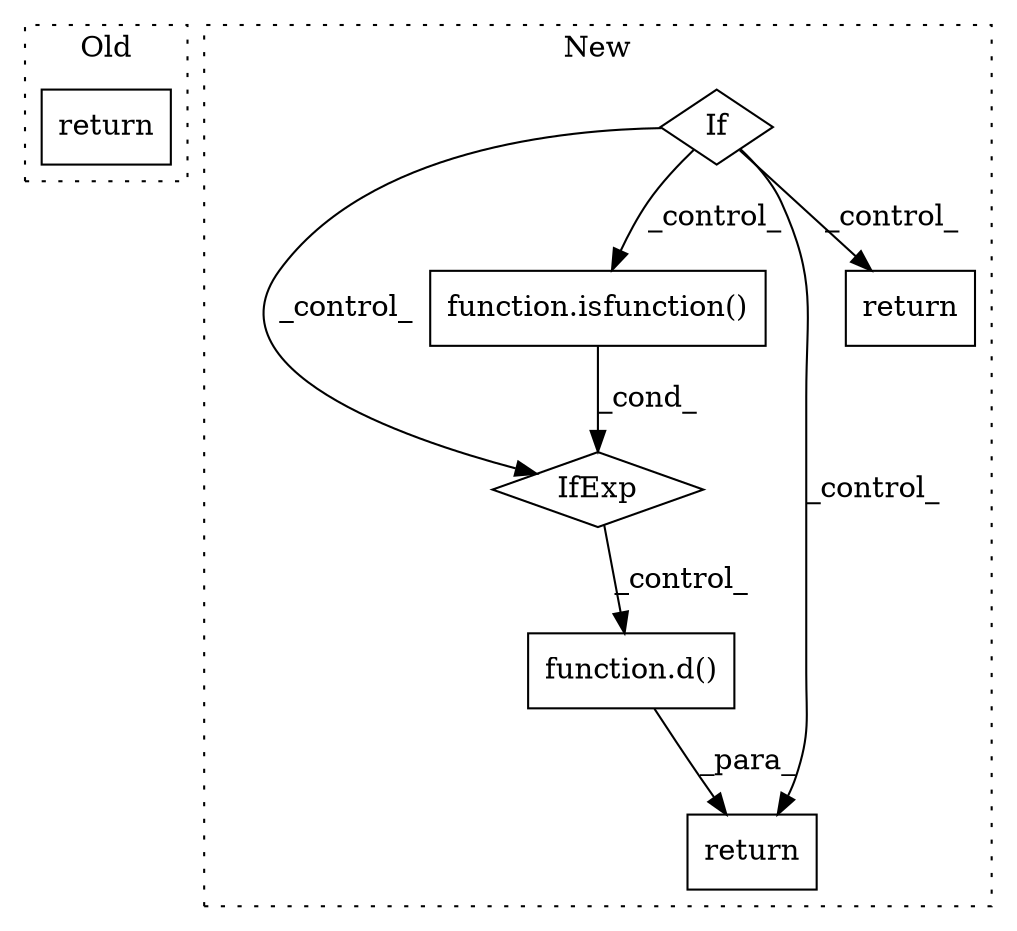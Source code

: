 digraph G {
subgraph cluster0 {
1 [label="return" a="93" s="298" l="7" shape="box"];
label = "Old";
style="dotted";
}
subgraph cluster1 {
2 [label="function.d()" a="75" s="513" l="3" shape="box"];
3 [label="If" a="96" s="467" l="3" shape="diamond"];
4 [label="IfExp" a="51" s="516,533" l="4,6" shape="diamond"];
5 [label="return" a="93" s="506" l="7" shape="box"];
6 [label="function.isfunction()" a="75" s="520,532" l="11,1" shape="box"];
7 [label="return" a="93" s="491" l="7" shape="box"];
label = "New";
style="dotted";
}
2 -> 5 [label="_para_"];
3 -> 5 [label="_control_"];
3 -> 7 [label="_control_"];
3 -> 4 [label="_control_"];
3 -> 6 [label="_control_"];
4 -> 2 [label="_control_"];
6 -> 4 [label="_cond_"];
}